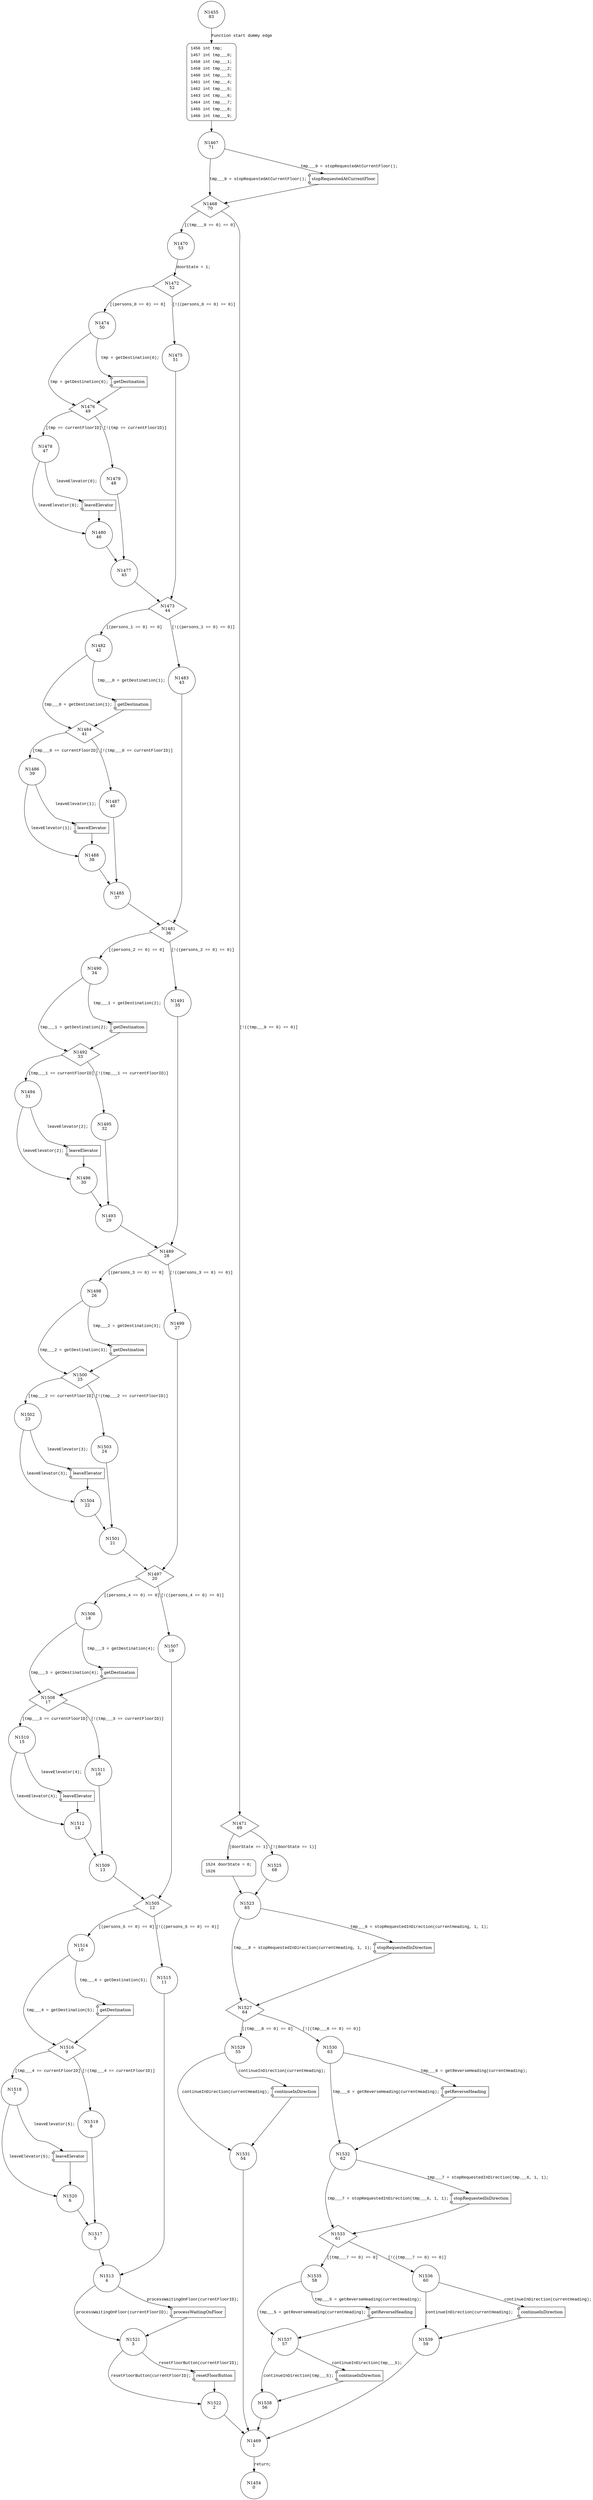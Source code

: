 digraph timeShift__wrappee__twothirdsfull {
1455 [shape="circle" label="N1455\n83"]
1456 [shape="circle" label="N1456\n82"]
1467 [shape="circle" label="N1467\n71"]
1468 [shape="diamond" label="N1468\n70"]
1470 [shape="circle" label="N1470\n53"]
1471 [shape="diamond" label="N1471\n69"]
1524 [shape="circle" label="N1524\n67"]
1525 [shape="circle" label="N1525\n68"]
1523 [shape="circle" label="N1523\n65"]
1527 [shape="diamond" label="N1527\n64"]
1529 [shape="circle" label="N1529\n55"]
1530 [shape="circle" label="N1530\n63"]
1532 [shape="circle" label="N1532\n62"]
1533 [shape="diamond" label="N1533\n61"]
1535 [shape="circle" label="N1535\n58"]
1536 [shape="circle" label="N1536\n60"]
1539 [shape="circle" label="N1539\n59"]
1469 [shape="circle" label="N1469\n1"]
1454 [shape="circle" label="N1454\n0"]
1537 [shape="circle" label="N1537\n57"]
1538 [shape="circle" label="N1538\n56"]
1531 [shape="circle" label="N1531\n54"]
1472 [shape="diamond" label="N1472\n52"]
1474 [shape="circle" label="N1474\n50"]
1475 [shape="circle" label="N1475\n51"]
1473 [shape="diamond" label="N1473\n44"]
1482 [shape="circle" label="N1482\n42"]
1483 [shape="circle" label="N1483\n43"]
1481 [shape="diamond" label="N1481\n36"]
1490 [shape="circle" label="N1490\n34"]
1491 [shape="circle" label="N1491\n35"]
1489 [shape="diamond" label="N1489\n28"]
1498 [shape="circle" label="N1498\n26"]
1499 [shape="circle" label="N1499\n27"]
1497 [shape="diamond" label="N1497\n20"]
1506 [shape="circle" label="N1506\n18"]
1507 [shape="circle" label="N1507\n19"]
1505 [shape="diamond" label="N1505\n12"]
1514 [shape="circle" label="N1514\n10"]
1515 [shape="circle" label="N1515\n11"]
1513 [shape="circle" label="N1513\n4"]
1521 [shape="circle" label="N1521\n3"]
1522 [shape="circle" label="N1522\n2"]
1516 [shape="diamond" label="N1516\n9"]
1518 [shape="circle" label="N1518\n7"]
1519 [shape="circle" label="N1519\n8"]
1517 [shape="circle" label="N1517\n5"]
1520 [shape="circle" label="N1520\n6"]
1508 [shape="diamond" label="N1508\n17"]
1510 [shape="circle" label="N1510\n15"]
1511 [shape="circle" label="N1511\n16"]
1509 [shape="circle" label="N1509\n13"]
1512 [shape="circle" label="N1512\n14"]
1500 [shape="diamond" label="N1500\n25"]
1502 [shape="circle" label="N1502\n23"]
1503 [shape="circle" label="N1503\n24"]
1501 [shape="circle" label="N1501\n21"]
1504 [shape="circle" label="N1504\n22"]
1492 [shape="diamond" label="N1492\n33"]
1494 [shape="circle" label="N1494\n31"]
1495 [shape="circle" label="N1495\n32"]
1493 [shape="circle" label="N1493\n29"]
1496 [shape="circle" label="N1496\n30"]
1484 [shape="diamond" label="N1484\n41"]
1486 [shape="circle" label="N1486\n39"]
1487 [shape="circle" label="N1487\n40"]
1485 [shape="circle" label="N1485\n37"]
1488 [shape="circle" label="N1488\n38"]
1476 [shape="diamond" label="N1476\n49"]
1478 [shape="circle" label="N1478\n47"]
1479 [shape="circle" label="N1479\n48"]
1477 [shape="circle" label="N1477\n45"]
1480 [shape="circle" label="N1480\n46"]
1456 [style="filled,bold" penwidth="1" fillcolor="white" fontname="Courier New" shape="Mrecord" label=<<table border="0" cellborder="0" cellpadding="3" bgcolor="white"><tr><td align="right">1456</td><td align="left">int tmp;</td></tr><tr><td align="right">1457</td><td align="left">int tmp___0;</td></tr><tr><td align="right">1458</td><td align="left">int tmp___1;</td></tr><tr><td align="right">1459</td><td align="left">int tmp___2;</td></tr><tr><td align="right">1460</td><td align="left">int tmp___3;</td></tr><tr><td align="right">1461</td><td align="left">int tmp___4;</td></tr><tr><td align="right">1462</td><td align="left">int tmp___5;</td></tr><tr><td align="right">1463</td><td align="left">int tmp___6;</td></tr><tr><td align="right">1464</td><td align="left">int tmp___7;</td></tr><tr><td align="right">1465</td><td align="left">int tmp___8;</td></tr><tr><td align="right">1466</td><td align="left">int tmp___9;</td></tr></table>>]
1456 -> 1467[label=""]
1524 [style="filled,bold" penwidth="1" fillcolor="white" fontname="Courier New" shape="Mrecord" label=<<table border="0" cellborder="0" cellpadding="3" bgcolor="white"><tr><td align="right">1524</td><td align="left">doorState = 0;</td></tr><tr><td align="right">1526</td><td align="left"></td></tr></table>>]
1524 -> 1523[label=""]
1455 -> 1456 [label="Function start dummy edge" fontname="Courier New"]
100145 [shape="component" label="stopRequestedAtCurrentFloor"]
1467 -> 100145 [label="tmp___9 = stopRequestedAtCurrentFloor();" fontname="Courier New"]
100145 -> 1468 [label="" fontname="Courier New"]
1467 -> 1468 [label="tmp___9 = stopRequestedAtCurrentFloor();" fontname="Courier New"]
1468 -> 1470 [label="[(tmp___9 == 0) == 0]" fontname="Courier New"]
1468 -> 1471 [label="[!((tmp___9 == 0) == 0)]" fontname="Courier New"]
1471 -> 1524 [label="[doorState == 1]" fontname="Courier New"]
1471 -> 1525 [label="[!(doorState == 1)]" fontname="Courier New"]
100146 [shape="component" label="stopRequestedInDirection"]
1523 -> 100146 [label="tmp___8 = stopRequestedInDirection(currentHeading, 1, 1);" fontname="Courier New"]
100146 -> 1527 [label="" fontname="Courier New"]
1523 -> 1527 [label="tmp___8 = stopRequestedInDirection(currentHeading, 1, 1);" fontname="Courier New"]
1527 -> 1529 [label="[(tmp___8 == 0) == 0]" fontname="Courier New"]
1527 -> 1530 [label="[!((tmp___8 == 0) == 0)]" fontname="Courier New"]
100147 [shape="component" label="getReverseHeading"]
1530 -> 100147 [label="tmp___6 = getReverseHeading(currentHeading);" fontname="Courier New"]
100147 -> 1532 [label="" fontname="Courier New"]
1530 -> 1532 [label="tmp___6 = getReverseHeading(currentHeading);" fontname="Courier New"]
100148 [shape="component" label="stopRequestedInDirection"]
1532 -> 100148 [label="tmp___7 = stopRequestedInDirection(tmp___6, 1, 1);" fontname="Courier New"]
100148 -> 1533 [label="" fontname="Courier New"]
1532 -> 1533 [label="tmp___7 = stopRequestedInDirection(tmp___6, 1, 1);" fontname="Courier New"]
1533 -> 1535 [label="[(tmp___7 == 0) == 0]" fontname="Courier New"]
1533 -> 1536 [label="[!((tmp___7 == 0) == 0)]" fontname="Courier New"]
100149 [shape="component" label="continueInDirection"]
1536 -> 100149 [label="continueInDirection(currentHeading);" fontname="Courier New"]
100149 -> 1539 [label="" fontname="Courier New"]
1536 -> 1539 [label="continueInDirection(currentHeading);" fontname="Courier New"]
1539 -> 1469 [label="" fontname="Courier New"]
1469 -> 1454 [label="return;" fontname="Courier New"]
100150 [shape="component" label="getReverseHeading"]
1535 -> 100150 [label="tmp___5 = getReverseHeading(currentHeading);" fontname="Courier New"]
100150 -> 1537 [label="" fontname="Courier New"]
1535 -> 1537 [label="tmp___5 = getReverseHeading(currentHeading);" fontname="Courier New"]
100151 [shape="component" label="continueInDirection"]
1537 -> 100151 [label="continueInDirection(tmp___5);" fontname="Courier New"]
100151 -> 1538 [label="" fontname="Courier New"]
1537 -> 1538 [label="continueInDirection(tmp___5);" fontname="Courier New"]
1538 -> 1469 [label="" fontname="Courier New"]
100152 [shape="component" label="continueInDirection"]
1529 -> 100152 [label="continueInDirection(currentHeading);" fontname="Courier New"]
100152 -> 1531 [label="" fontname="Courier New"]
1529 -> 1531 [label="continueInDirection(currentHeading);" fontname="Courier New"]
1531 -> 1469 [label="" fontname="Courier New"]
1470 -> 1472 [label="doorState = 1;" fontname="Courier New"]
1472 -> 1474 [label="[(persons_0 == 0) == 0]" fontname="Courier New"]
1472 -> 1475 [label="[!((persons_0 == 0) == 0)]" fontname="Courier New"]
1473 -> 1482 [label="[(persons_1 == 0) == 0]" fontname="Courier New"]
1473 -> 1483 [label="[!((persons_1 == 0) == 0)]" fontname="Courier New"]
1481 -> 1490 [label="[(persons_2 == 0) == 0]" fontname="Courier New"]
1481 -> 1491 [label="[!((persons_2 == 0) == 0)]" fontname="Courier New"]
1489 -> 1498 [label="[(persons_3 == 0) == 0]" fontname="Courier New"]
1489 -> 1499 [label="[!((persons_3 == 0) == 0)]" fontname="Courier New"]
1497 -> 1506 [label="[(persons_4 == 0) == 0]" fontname="Courier New"]
1497 -> 1507 [label="[!((persons_4 == 0) == 0)]" fontname="Courier New"]
1505 -> 1514 [label="[(persons_5 == 0) == 0]" fontname="Courier New"]
1505 -> 1515 [label="[!((persons_5 == 0) == 0)]" fontname="Courier New"]
100153 [shape="component" label="processWaitingOnFloor"]
1513 -> 100153 [label="processWaitingOnFloor(currentFloorID);" fontname="Courier New"]
100153 -> 1521 [label="" fontname="Courier New"]
1513 -> 1521 [label="processWaitingOnFloor(currentFloorID);" fontname="Courier New"]
100154 [shape="component" label="resetFloorButton"]
1521 -> 100154 [label="resetFloorButton(currentFloorID);" fontname="Courier New"]
100154 -> 1522 [label="" fontname="Courier New"]
1521 -> 1522 [label="resetFloorButton(currentFloorID);" fontname="Courier New"]
1522 -> 1469 [label="" fontname="Courier New"]
100155 [shape="component" label="getDestination"]
1514 -> 100155 [label="tmp___4 = getDestination(5);" fontname="Courier New"]
100155 -> 1516 [label="" fontname="Courier New"]
1514 -> 1516 [label="tmp___4 = getDestination(5);" fontname="Courier New"]
1516 -> 1518 [label="[tmp___4 == currentFloorID]" fontname="Courier New"]
1516 -> 1519 [label="[!(tmp___4 == currentFloorID)]" fontname="Courier New"]
1517 -> 1513 [label="" fontname="Courier New"]
100156 [shape="component" label="leaveElevator"]
1518 -> 100156 [label="leaveElevator(5);" fontname="Courier New"]
100156 -> 1520 [label="" fontname="Courier New"]
1518 -> 1520 [label="leaveElevator(5);" fontname="Courier New"]
1520 -> 1517 [label="" fontname="Courier New"]
100157 [shape="component" label="getDestination"]
1506 -> 100157 [label="tmp___3 = getDestination(4);" fontname="Courier New"]
100157 -> 1508 [label="" fontname="Courier New"]
1506 -> 1508 [label="tmp___3 = getDestination(4);" fontname="Courier New"]
1508 -> 1510 [label="[tmp___3 == currentFloorID]" fontname="Courier New"]
1508 -> 1511 [label="[!(tmp___3 == currentFloorID)]" fontname="Courier New"]
1509 -> 1505 [label="" fontname="Courier New"]
100158 [shape="component" label="leaveElevator"]
1510 -> 100158 [label="leaveElevator(4);" fontname="Courier New"]
100158 -> 1512 [label="" fontname="Courier New"]
1510 -> 1512 [label="leaveElevator(4);" fontname="Courier New"]
1512 -> 1509 [label="" fontname="Courier New"]
100159 [shape="component" label="getDestination"]
1498 -> 100159 [label="tmp___2 = getDestination(3);" fontname="Courier New"]
100159 -> 1500 [label="" fontname="Courier New"]
1498 -> 1500 [label="tmp___2 = getDestination(3);" fontname="Courier New"]
1500 -> 1502 [label="[tmp___2 == currentFloorID]" fontname="Courier New"]
1500 -> 1503 [label="[!(tmp___2 == currentFloorID)]" fontname="Courier New"]
1501 -> 1497 [label="" fontname="Courier New"]
100160 [shape="component" label="leaveElevator"]
1502 -> 100160 [label="leaveElevator(3);" fontname="Courier New"]
100160 -> 1504 [label="" fontname="Courier New"]
1502 -> 1504 [label="leaveElevator(3);" fontname="Courier New"]
1504 -> 1501 [label="" fontname="Courier New"]
100161 [shape="component" label="getDestination"]
1490 -> 100161 [label="tmp___1 = getDestination(2);" fontname="Courier New"]
100161 -> 1492 [label="" fontname="Courier New"]
1490 -> 1492 [label="tmp___1 = getDestination(2);" fontname="Courier New"]
1492 -> 1494 [label="[tmp___1 == currentFloorID]" fontname="Courier New"]
1492 -> 1495 [label="[!(tmp___1 == currentFloorID)]" fontname="Courier New"]
1493 -> 1489 [label="" fontname="Courier New"]
100162 [shape="component" label="leaveElevator"]
1494 -> 100162 [label="leaveElevator(2);" fontname="Courier New"]
100162 -> 1496 [label="" fontname="Courier New"]
1494 -> 1496 [label="leaveElevator(2);" fontname="Courier New"]
1496 -> 1493 [label="" fontname="Courier New"]
100163 [shape="component" label="getDestination"]
1482 -> 100163 [label="tmp___0 = getDestination(1);" fontname="Courier New"]
100163 -> 1484 [label="" fontname="Courier New"]
1482 -> 1484 [label="tmp___0 = getDestination(1);" fontname="Courier New"]
1484 -> 1486 [label="[tmp___0 == currentFloorID]" fontname="Courier New"]
1484 -> 1487 [label="[!(tmp___0 == currentFloorID)]" fontname="Courier New"]
1485 -> 1481 [label="" fontname="Courier New"]
100164 [shape="component" label="leaveElevator"]
1486 -> 100164 [label="leaveElevator(1);" fontname="Courier New"]
100164 -> 1488 [label="" fontname="Courier New"]
1486 -> 1488 [label="leaveElevator(1);" fontname="Courier New"]
1488 -> 1485 [label="" fontname="Courier New"]
100165 [shape="component" label="getDestination"]
1474 -> 100165 [label="tmp = getDestination(0);" fontname="Courier New"]
100165 -> 1476 [label="" fontname="Courier New"]
1474 -> 1476 [label="tmp = getDestination(0);" fontname="Courier New"]
1476 -> 1478 [label="[tmp == currentFloorID]" fontname="Courier New"]
1476 -> 1479 [label="[!(tmp == currentFloorID)]" fontname="Courier New"]
1477 -> 1473 [label="" fontname="Courier New"]
100166 [shape="component" label="leaveElevator"]
1478 -> 100166 [label="leaveElevator(0);" fontname="Courier New"]
100166 -> 1480 [label="" fontname="Courier New"]
1478 -> 1480 [label="leaveElevator(0);" fontname="Courier New"]
1480 -> 1477 [label="" fontname="Courier New"]
1525 -> 1523 [label="" fontname="Courier New"]
1475 -> 1473 [label="" fontname="Courier New"]
1483 -> 1481 [label="" fontname="Courier New"]
1491 -> 1489 [label="" fontname="Courier New"]
1499 -> 1497 [label="" fontname="Courier New"]
1507 -> 1505 [label="" fontname="Courier New"]
1515 -> 1513 [label="" fontname="Courier New"]
1519 -> 1517 [label="" fontname="Courier New"]
1511 -> 1509 [label="" fontname="Courier New"]
1503 -> 1501 [label="" fontname="Courier New"]
1495 -> 1493 [label="" fontname="Courier New"]
1487 -> 1485 [label="" fontname="Courier New"]
1479 -> 1477 [label="" fontname="Courier New"]
}